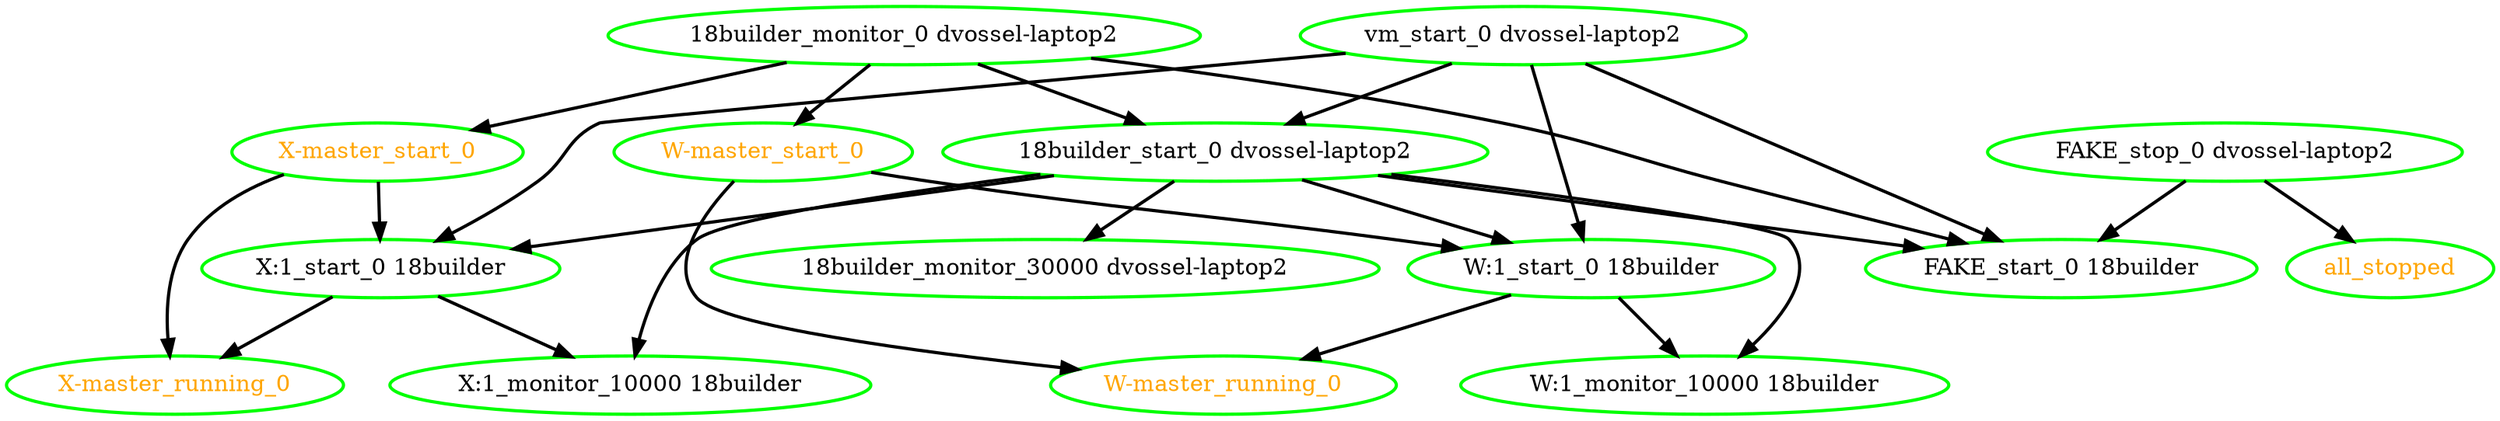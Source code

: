 digraph "g" {
"18builder_monitor_0 dvossel-laptop2" -> "18builder_start_0 dvossel-laptop2" [ style = bold]
"18builder_monitor_0 dvossel-laptop2" -> "FAKE_start_0 18builder" [ style = bold]
"18builder_monitor_0 dvossel-laptop2" -> "W-master_start_0" [ style = bold]
"18builder_monitor_0 dvossel-laptop2" -> "X-master_start_0" [ style = bold]
"18builder_monitor_0 dvossel-laptop2" [ style=bold color="green" fontcolor="black"]
"18builder_monitor_30000 dvossel-laptop2" [ style=bold color="green" fontcolor="black"]
"18builder_start_0 dvossel-laptop2" -> "18builder_monitor_30000 dvossel-laptop2" [ style = bold]
"18builder_start_0 dvossel-laptop2" -> "FAKE_start_0 18builder" [ style = bold]
"18builder_start_0 dvossel-laptop2" -> "W:1_monitor_10000 18builder" [ style = bold]
"18builder_start_0 dvossel-laptop2" -> "W:1_start_0 18builder" [ style = bold]
"18builder_start_0 dvossel-laptop2" -> "X:1_monitor_10000 18builder" [ style = bold]
"18builder_start_0 dvossel-laptop2" -> "X:1_start_0 18builder" [ style = bold]
"18builder_start_0 dvossel-laptop2" [ style=bold color="green" fontcolor="black"]
"FAKE_start_0 18builder" [ style=bold color="green" fontcolor="black"]
"FAKE_stop_0 dvossel-laptop2" -> "FAKE_start_0 18builder" [ style = bold]
"FAKE_stop_0 dvossel-laptop2" -> "all_stopped" [ style = bold]
"FAKE_stop_0 dvossel-laptop2" [ style=bold color="green" fontcolor="black"]
"W-master_running_0" [ style=bold color="green" fontcolor="orange"]
"W-master_start_0" -> "W-master_running_0" [ style = bold]
"W-master_start_0" -> "W:1_start_0 18builder" [ style = bold]
"W-master_start_0" [ style=bold color="green" fontcolor="orange"]
"W:1_monitor_10000 18builder" [ style=bold color="green" fontcolor="black"]
"W:1_start_0 18builder" -> "W-master_running_0" [ style = bold]
"W:1_start_0 18builder" -> "W:1_monitor_10000 18builder" [ style = bold]
"W:1_start_0 18builder" [ style=bold color="green" fontcolor="black"]
"X-master_running_0" [ style=bold color="green" fontcolor="orange"]
"X-master_start_0" -> "X-master_running_0" [ style = bold]
"X-master_start_0" -> "X:1_start_0 18builder" [ style = bold]
"X-master_start_0" [ style=bold color="green" fontcolor="orange"]
"X:1_monitor_10000 18builder" [ style=bold color="green" fontcolor="black"]
"X:1_start_0 18builder" -> "X-master_running_0" [ style = bold]
"X:1_start_0 18builder" -> "X:1_monitor_10000 18builder" [ style = bold]
"X:1_start_0 18builder" [ style=bold color="green" fontcolor="black"]
"all_stopped" [ style=bold color="green" fontcolor="orange"]
"vm_start_0 dvossel-laptop2" -> "18builder_start_0 dvossel-laptop2" [ style = bold]
"vm_start_0 dvossel-laptop2" -> "FAKE_start_0 18builder" [ style = bold]
"vm_start_0 dvossel-laptop2" -> "W:1_start_0 18builder" [ style = bold]
"vm_start_0 dvossel-laptop2" -> "X:1_start_0 18builder" [ style = bold]
"vm_start_0 dvossel-laptop2" [ style=bold color="green" fontcolor="black"]
}
